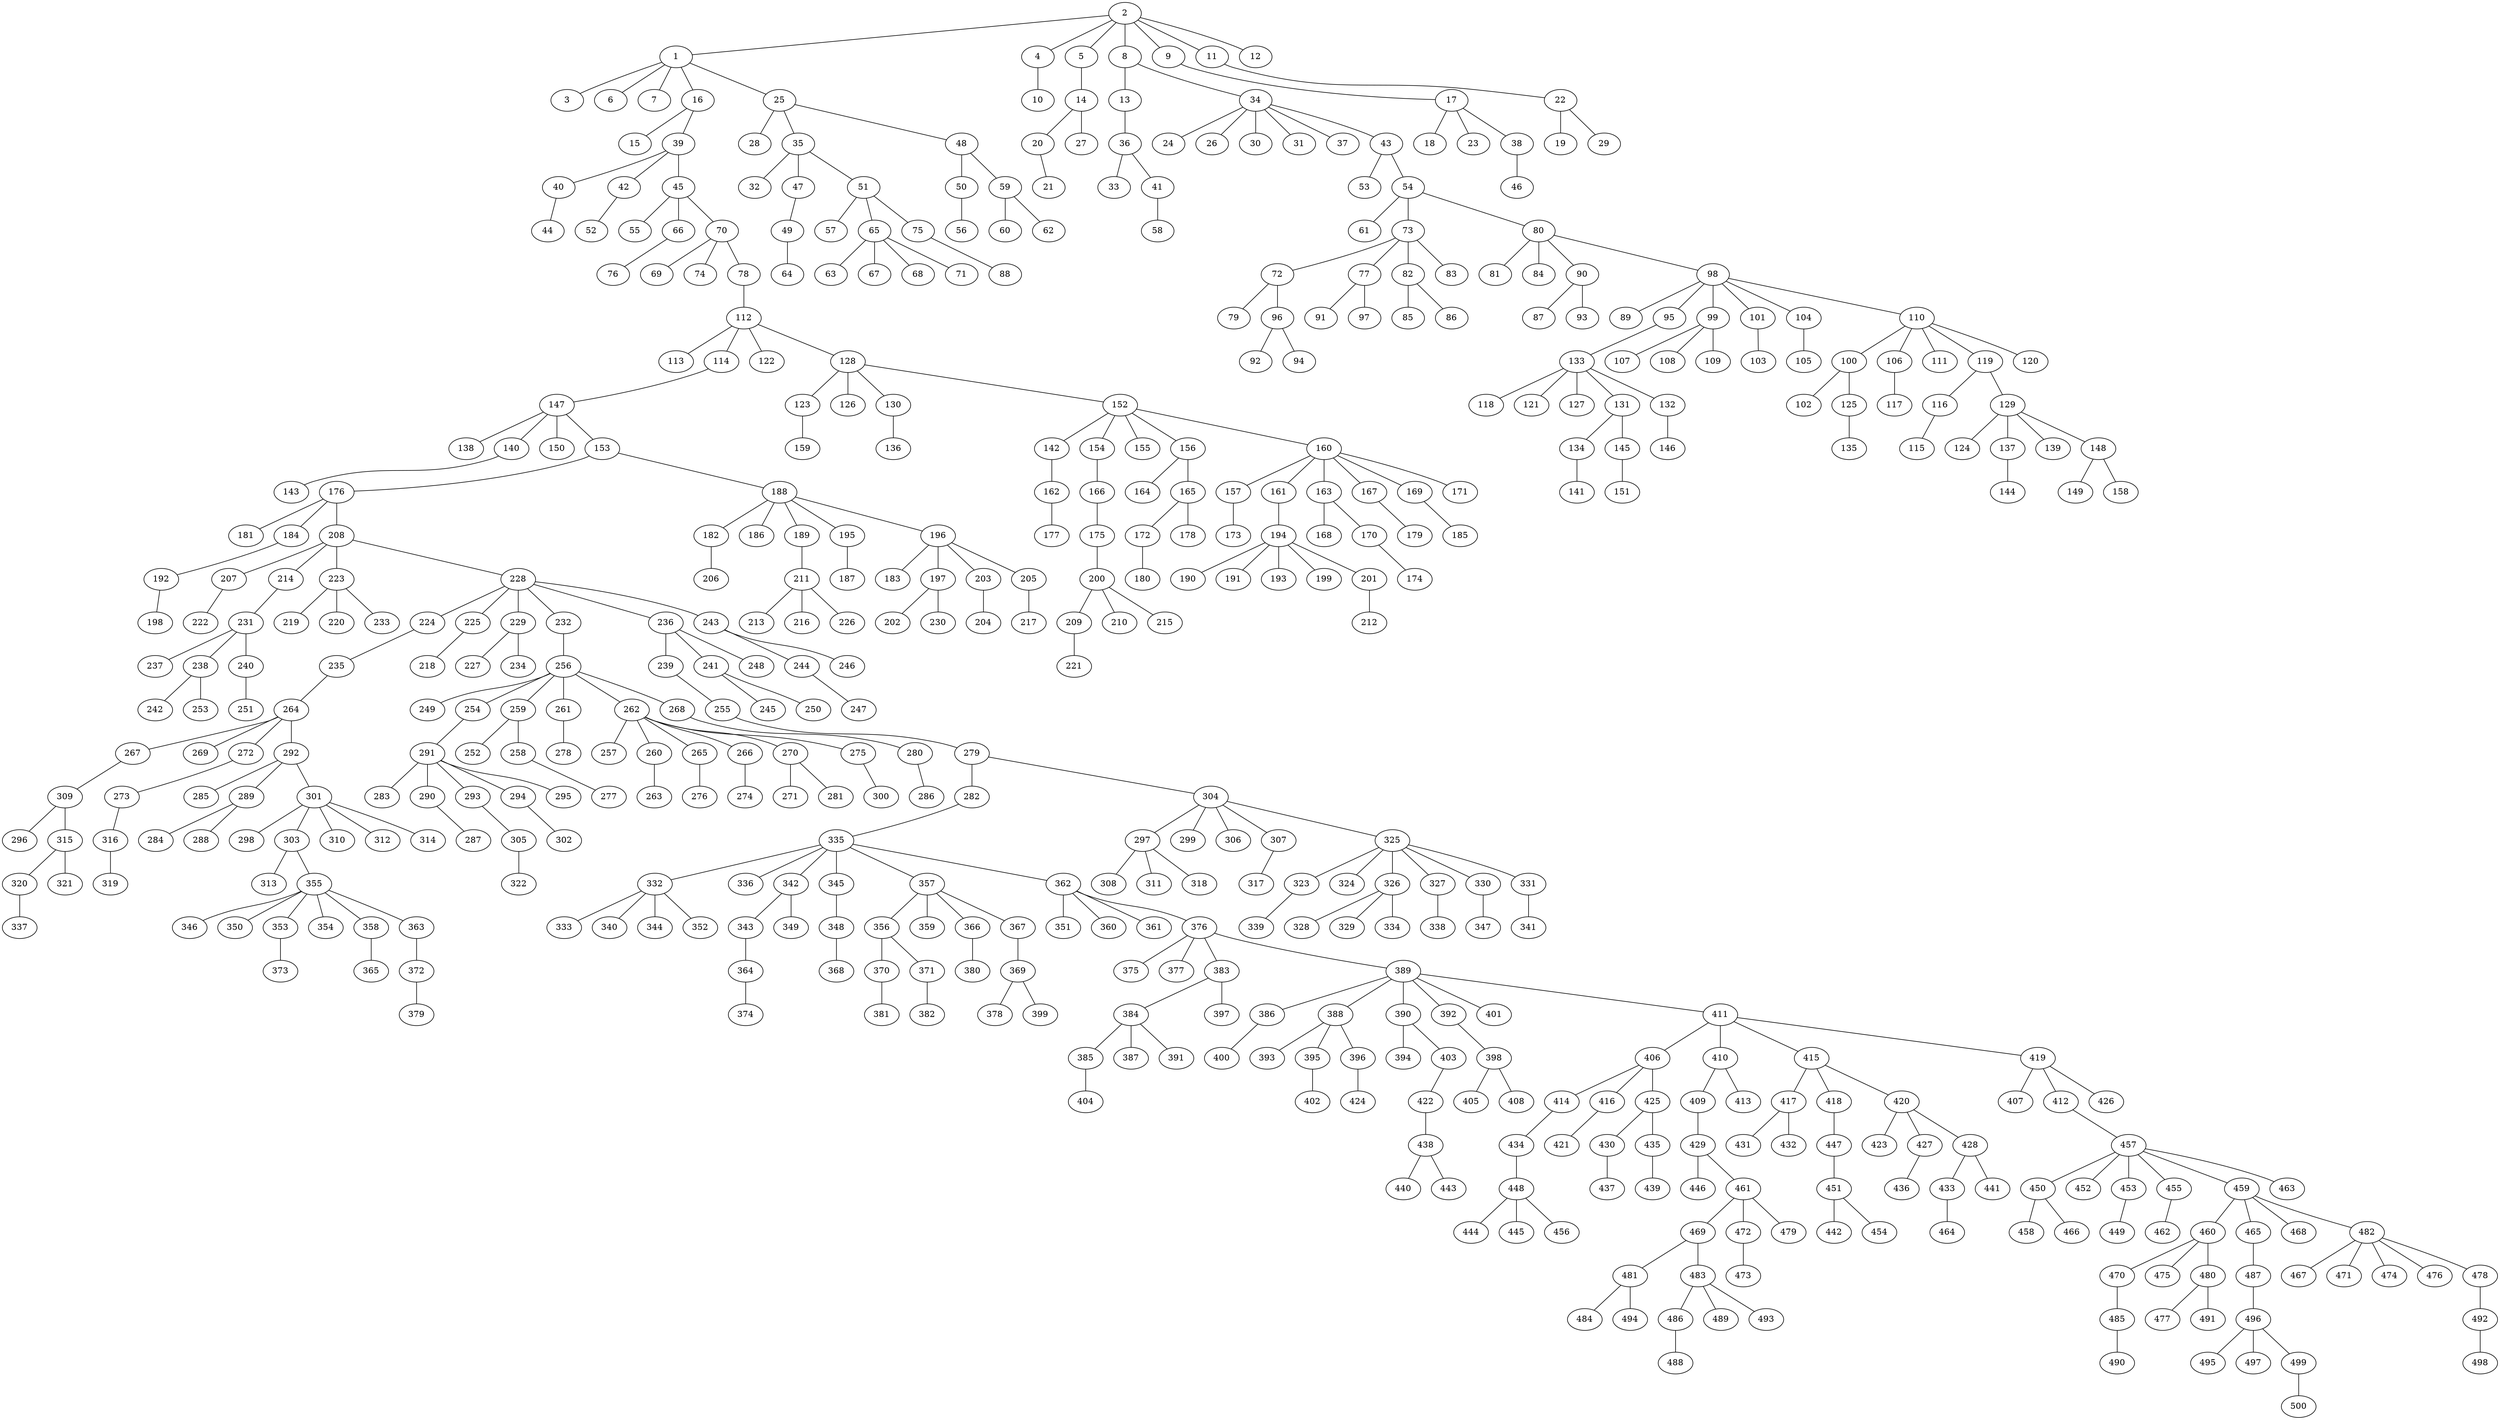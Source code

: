 graph {
2--1
2--4
2--5
2--8
2--9
2--11
2--12
1--3
1--6
1--7
1--16
1--25
4--10
5--14
8--13
8--34
9--17
11--22
16--15
16--39
17--18
17--23
17--38
34--24
34--26
34--30
34--31
34--37
34--43
22--19
22--29
25--28
25--35
25--48
13--36
14--20
14--27
35--32
35--47
35--51
36--33
36--41
38--46
39--40
39--42
39--45
43--53
43--54
48--50
48--59
20--21
40--44
41--58
42--52
45--55
45--66
45--70
47--49
50--56
51--57
51--65
51--75
54--61
54--73
54--80
59--60
59--62
65--63
65--67
65--68
65--71
66--76
70--69
70--74
70--78
73--72
73--77
73--82
73--83
75--88
80--81
80--84
80--90
80--98
49--64
98--89
98--95
98--99
98--101
98--104
98--110
72--79
72--96
77--91
77--97
78--112
82--85
82--86
90--87
90--93
96--92
96--94
99--107
99--108
99--109
101--103
104--105
110--100
110--106
110--111
110--119
110--120
112--113
112--114
112--122
112--128
95--133
128--123
128--126
128--130
128--152
100--102
100--125
133--118
133--121
133--127
133--131
133--132
106--117
114--147
119--116
119--129
129--124
129--137
129--139
129--148
130--136
131--134
131--145
132--146
147--138
147--140
147--150
147--153
116--115
152--142
152--154
152--155
152--156
152--160
123--159
125--135
160--157
160--161
160--163
160--167
160--169
160--171
134--141
137--144
140--143
142--162
145--151
148--149
148--158
153--176
153--188
154--166
156--164
156--165
161--194
162--177
163--168
163--170
165--172
165--178
166--175
167--179
169--185
176--181
176--184
176--208
188--182
188--186
188--189
188--195
188--196
157--173
194--190
194--191
194--193
194--199
194--201
195--187
196--183
196--197
196--203
196--205
170--174
172--180
175--200
208--207
208--214
208--223
208--228
182--206
184--192
189--211
192--198
228--224
228--225
228--229
228--232
228--236
228--243
197--202
197--230
200--209
200--210
200--215
201--212
203--204
205--217
207--222
211--213
211--216
211--226
214--231
223--219
223--220
223--233
224--235
225--218
229--227
229--234
231--237
231--238
231--240
232--256
236--239
236--241
236--248
209--221
243--244
243--246
256--249
256--254
256--259
256--261
256--262
256--268
235--264
238--242
238--253
239--255
240--251
241--245
241--250
244--247
259--252
259--258
261--278
262--257
262--260
262--265
262--266
262--270
262--275
264--267
264--269
264--272
264--292
268--280
254--291
255--279
258--277
291--283
291--290
291--293
291--294
291--295
260--263
292--285
292--289
292--301
265--276
266--274
267--309
270--271
270--281
272--273
275--300
279--282
279--304
280--286
289--284
289--288
290--287
293--305
294--302
301--298
301--303
301--310
301--312
301--314
304--297
304--299
304--306
304--307
304--325
273--316
309--296
309--315
282--335
325--323
325--324
325--326
325--327
325--330
325--331
297--308
297--311
297--318
303--313
303--355
335--332
335--336
335--342
335--345
335--357
335--362
305--322
307--317
315--320
315--321
316--319
320--337
323--339
355--346
355--350
355--353
355--354
355--358
355--363
357--356
357--359
357--366
357--367
326--328
326--329
326--334
327--338
330--347
362--351
362--360
362--361
362--376
331--341
332--333
332--340
332--344
332--352
342--343
342--349
345--348
343--364
348--368
353--373
356--370
356--371
358--365
363--372
366--380
367--369
376--375
376--377
376--383
376--389
389--386
389--388
389--390
389--392
389--401
389--411
364--374
369--378
369--399
370--381
371--382
372--379
383--384
383--397
384--385
384--387
384--391
386--400
388--393
388--395
388--396
390--394
390--403
392--398
411--406
411--410
411--415
411--419
385--404
419--407
419--412
419--426
395--402
396--424
398--405
398--408
403--422
406--414
406--416
406--425
410--409
410--413
415--417
415--418
415--420
416--421
417--431
417--432
418--447
420--423
420--427
420--428
422--438
425--430
425--435
409--429
412--457
414--434
457--450
457--452
457--453
457--455
457--459
457--463
427--436
428--433
428--441
429--446
429--461
430--437
434--448
435--439
438--440
438--443
447--451
448--444
448--445
448--456
450--458
450--466
451--442
451--454
453--449
455--462
459--460
459--465
459--468
459--482
461--469
461--472
461--479
433--464
482--467
482--471
482--474
482--476
482--478
460--470
460--475
460--480
465--487
469--481
469--483
472--473
480--477
480--491
481--484
481--494
483--486
483--489
483--493
470--485
487--496
478--492
496--495
496--497
496--499
485--490
486--488
492--498
499--500
}
